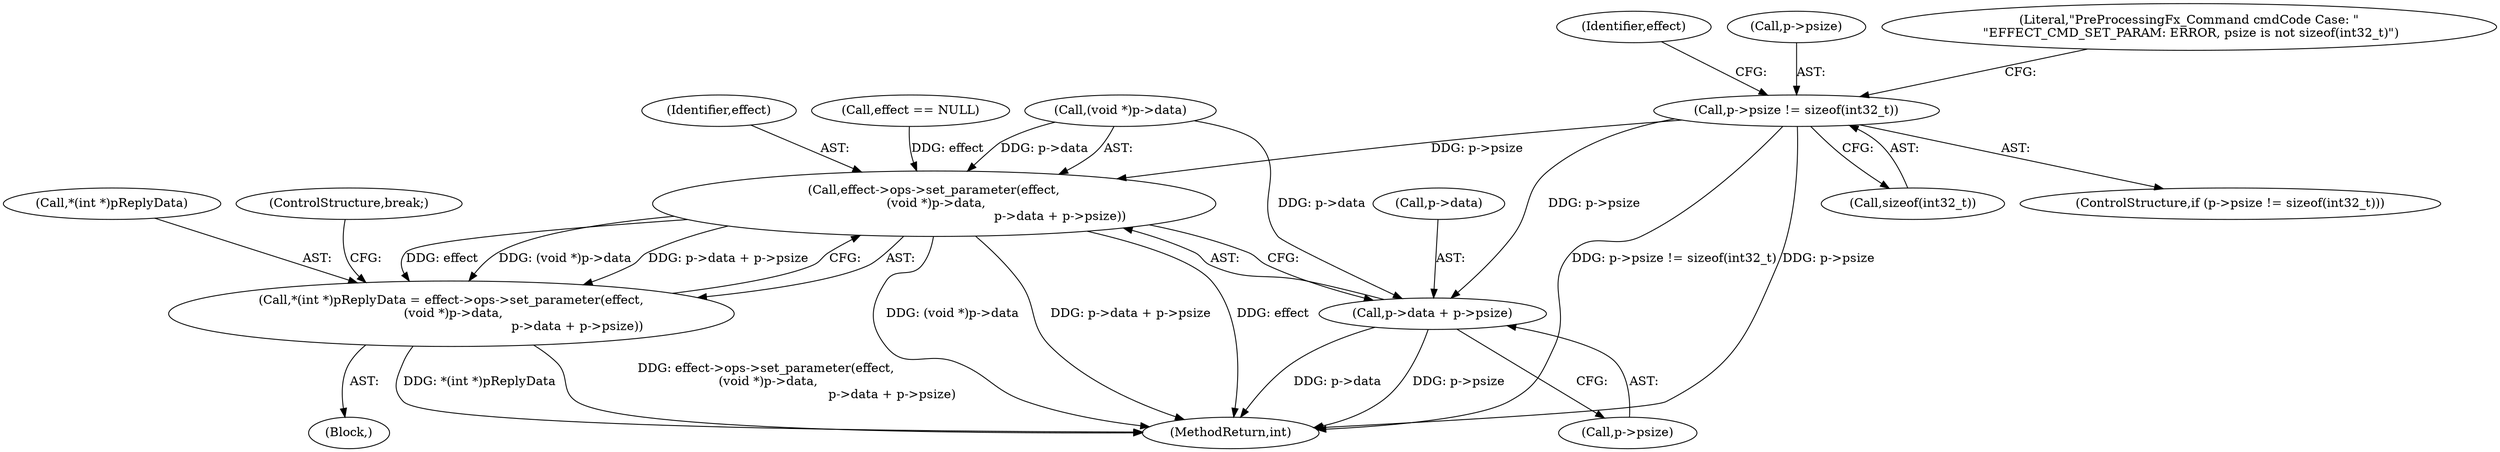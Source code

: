 digraph "0_Android_aeea52da00d210587fb3ed895de3d5f2e0264c88_9@API" {
"1000514" [label="(Call,p->psize != sizeof(int32_t))"];
"1000538" [label="(Call,effect->ops->set_parameter(effect,\n (void *)p->data,\n                                                                p->data + p->psize))"];
"1000533" [label="(Call,*(int *)pReplyData = effect->ops->set_parameter(effect,\n (void *)p->data,\n                                                                p->data + p->psize))"];
"1000545" [label="(Call,p->data + p->psize)"];
"1000518" [label="(Call,sizeof(int32_t))"];
"1000540" [label="(Call,(void *)p->data)"];
"1000534" [label="(Call,*(int *)pReplyData)"];
"1000539" [label="(Identifier,effect)"];
"1000552" [label="(ControlStructure,break;)"];
"1000532" [label="(Block,)"];
"1000546" [label="(Call,p->data)"];
"1000529" [label="(Identifier,effect)"];
"1000513" [label="(ControlStructure,if (p->psize != sizeof(int32_t)))"];
"1000538" [label="(Call,effect->ops->set_parameter(effect,\n (void *)p->data,\n                                                                p->data + p->psize))"];
"1000515" [label="(Call,p->psize)"];
"1001318" [label="(MethodReturn,int)"];
"1000549" [label="(Call,p->psize)"];
"1000533" [label="(Call,*(int *)pReplyData = effect->ops->set_parameter(effect,\n (void *)p->data,\n                                                                p->data + p->psize))"];
"1000117" [label="(Call,effect == NULL)"];
"1000514" [label="(Call,p->psize != sizeof(int32_t))"];
"1000545" [label="(Call,p->data + p->psize)"];
"1000522" [label="(Literal,\"PreProcessingFx_Command cmdCode Case: \"\n \"EFFECT_CMD_SET_PARAM: ERROR, psize is not sizeof(int32_t)\")"];
"1000514" -> "1000513"  [label="AST: "];
"1000514" -> "1000518"  [label="CFG: "];
"1000515" -> "1000514"  [label="AST: "];
"1000518" -> "1000514"  [label="AST: "];
"1000522" -> "1000514"  [label="CFG: "];
"1000529" -> "1000514"  [label="CFG: "];
"1000514" -> "1001318"  [label="DDG: p->psize != sizeof(int32_t)"];
"1000514" -> "1001318"  [label="DDG: p->psize"];
"1000514" -> "1000538"  [label="DDG: p->psize"];
"1000514" -> "1000545"  [label="DDG: p->psize"];
"1000538" -> "1000533"  [label="AST: "];
"1000538" -> "1000545"  [label="CFG: "];
"1000539" -> "1000538"  [label="AST: "];
"1000540" -> "1000538"  [label="AST: "];
"1000545" -> "1000538"  [label="AST: "];
"1000533" -> "1000538"  [label="CFG: "];
"1000538" -> "1001318"  [label="DDG: (void *)p->data"];
"1000538" -> "1001318"  [label="DDG: p->data + p->psize"];
"1000538" -> "1001318"  [label="DDG: effect"];
"1000538" -> "1000533"  [label="DDG: effect"];
"1000538" -> "1000533"  [label="DDG: (void *)p->data"];
"1000538" -> "1000533"  [label="DDG: p->data + p->psize"];
"1000117" -> "1000538"  [label="DDG: effect"];
"1000540" -> "1000538"  [label="DDG: p->data"];
"1000533" -> "1000532"  [label="AST: "];
"1000534" -> "1000533"  [label="AST: "];
"1000552" -> "1000533"  [label="CFG: "];
"1000533" -> "1001318"  [label="DDG: *(int *)pReplyData"];
"1000533" -> "1001318"  [label="DDG: effect->ops->set_parameter(effect,\n (void *)p->data,\n                                                                p->data + p->psize)"];
"1000545" -> "1000549"  [label="CFG: "];
"1000546" -> "1000545"  [label="AST: "];
"1000549" -> "1000545"  [label="AST: "];
"1000545" -> "1001318"  [label="DDG: p->data"];
"1000545" -> "1001318"  [label="DDG: p->psize"];
"1000540" -> "1000545"  [label="DDG: p->data"];
}
